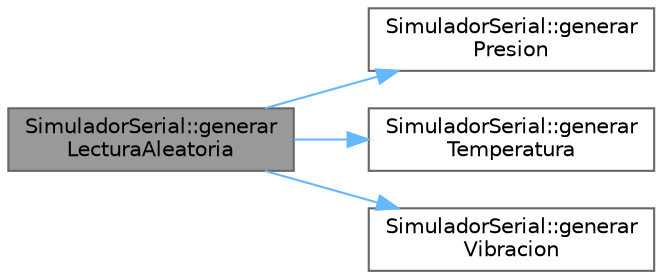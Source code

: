 digraph "SimuladorSerial::generarLecturaAleatoria"
{
 // INTERACTIVE_SVG=YES
 // LATEX_PDF_SIZE
  bgcolor="transparent";
  edge [fontname=Helvetica,fontsize=10,labelfontname=Helvetica,labelfontsize=10];
  node [fontname=Helvetica,fontsize=10,shape=box,height=0.2,width=0.4];
  rankdir="LR";
  Node1 [id="Node000001",label="SimuladorSerial::generar\lLecturaAleatoria",height=0.2,width=0.4,color="gray40", fillcolor="grey60", style="filled", fontcolor="black",tooltip="Genera una lectura aleatoria de cualquier tipo."];
  Node1 -> Node2 [id="edge4_Node000001_Node000002",color="steelblue1",style="solid",tooltip=" "];
  Node2 [id="Node000002",label="SimuladorSerial::generar\lPresion",height=0.2,width=0.4,color="grey40", fillcolor="white", style="filled",URL="$classSimuladorSerial.html#a5415b9a9acb74f134817179dc1cab79e",tooltip="Genera una lectura de presión."];
  Node1 -> Node3 [id="edge5_Node000001_Node000003",color="steelblue1",style="solid",tooltip=" "];
  Node3 [id="Node000003",label="SimuladorSerial::generar\lTemperatura",height=0.2,width=0.4,color="grey40", fillcolor="white", style="filled",URL="$classSimuladorSerial.html#aae93a0edc4705df1aed3898553e75c57",tooltip="Genera una lectura de temperatura."];
  Node1 -> Node4 [id="edge6_Node000001_Node000004",color="steelblue1",style="solid",tooltip=" "];
  Node4 [id="Node000004",label="SimuladorSerial::generar\lVibracion",height=0.2,width=0.4,color="grey40", fillcolor="white", style="filled",URL="$classSimuladorSerial.html#aa8653674f594ec3bae95292a3e6c377a",tooltip="Genera una lectura de vibración."];
}
